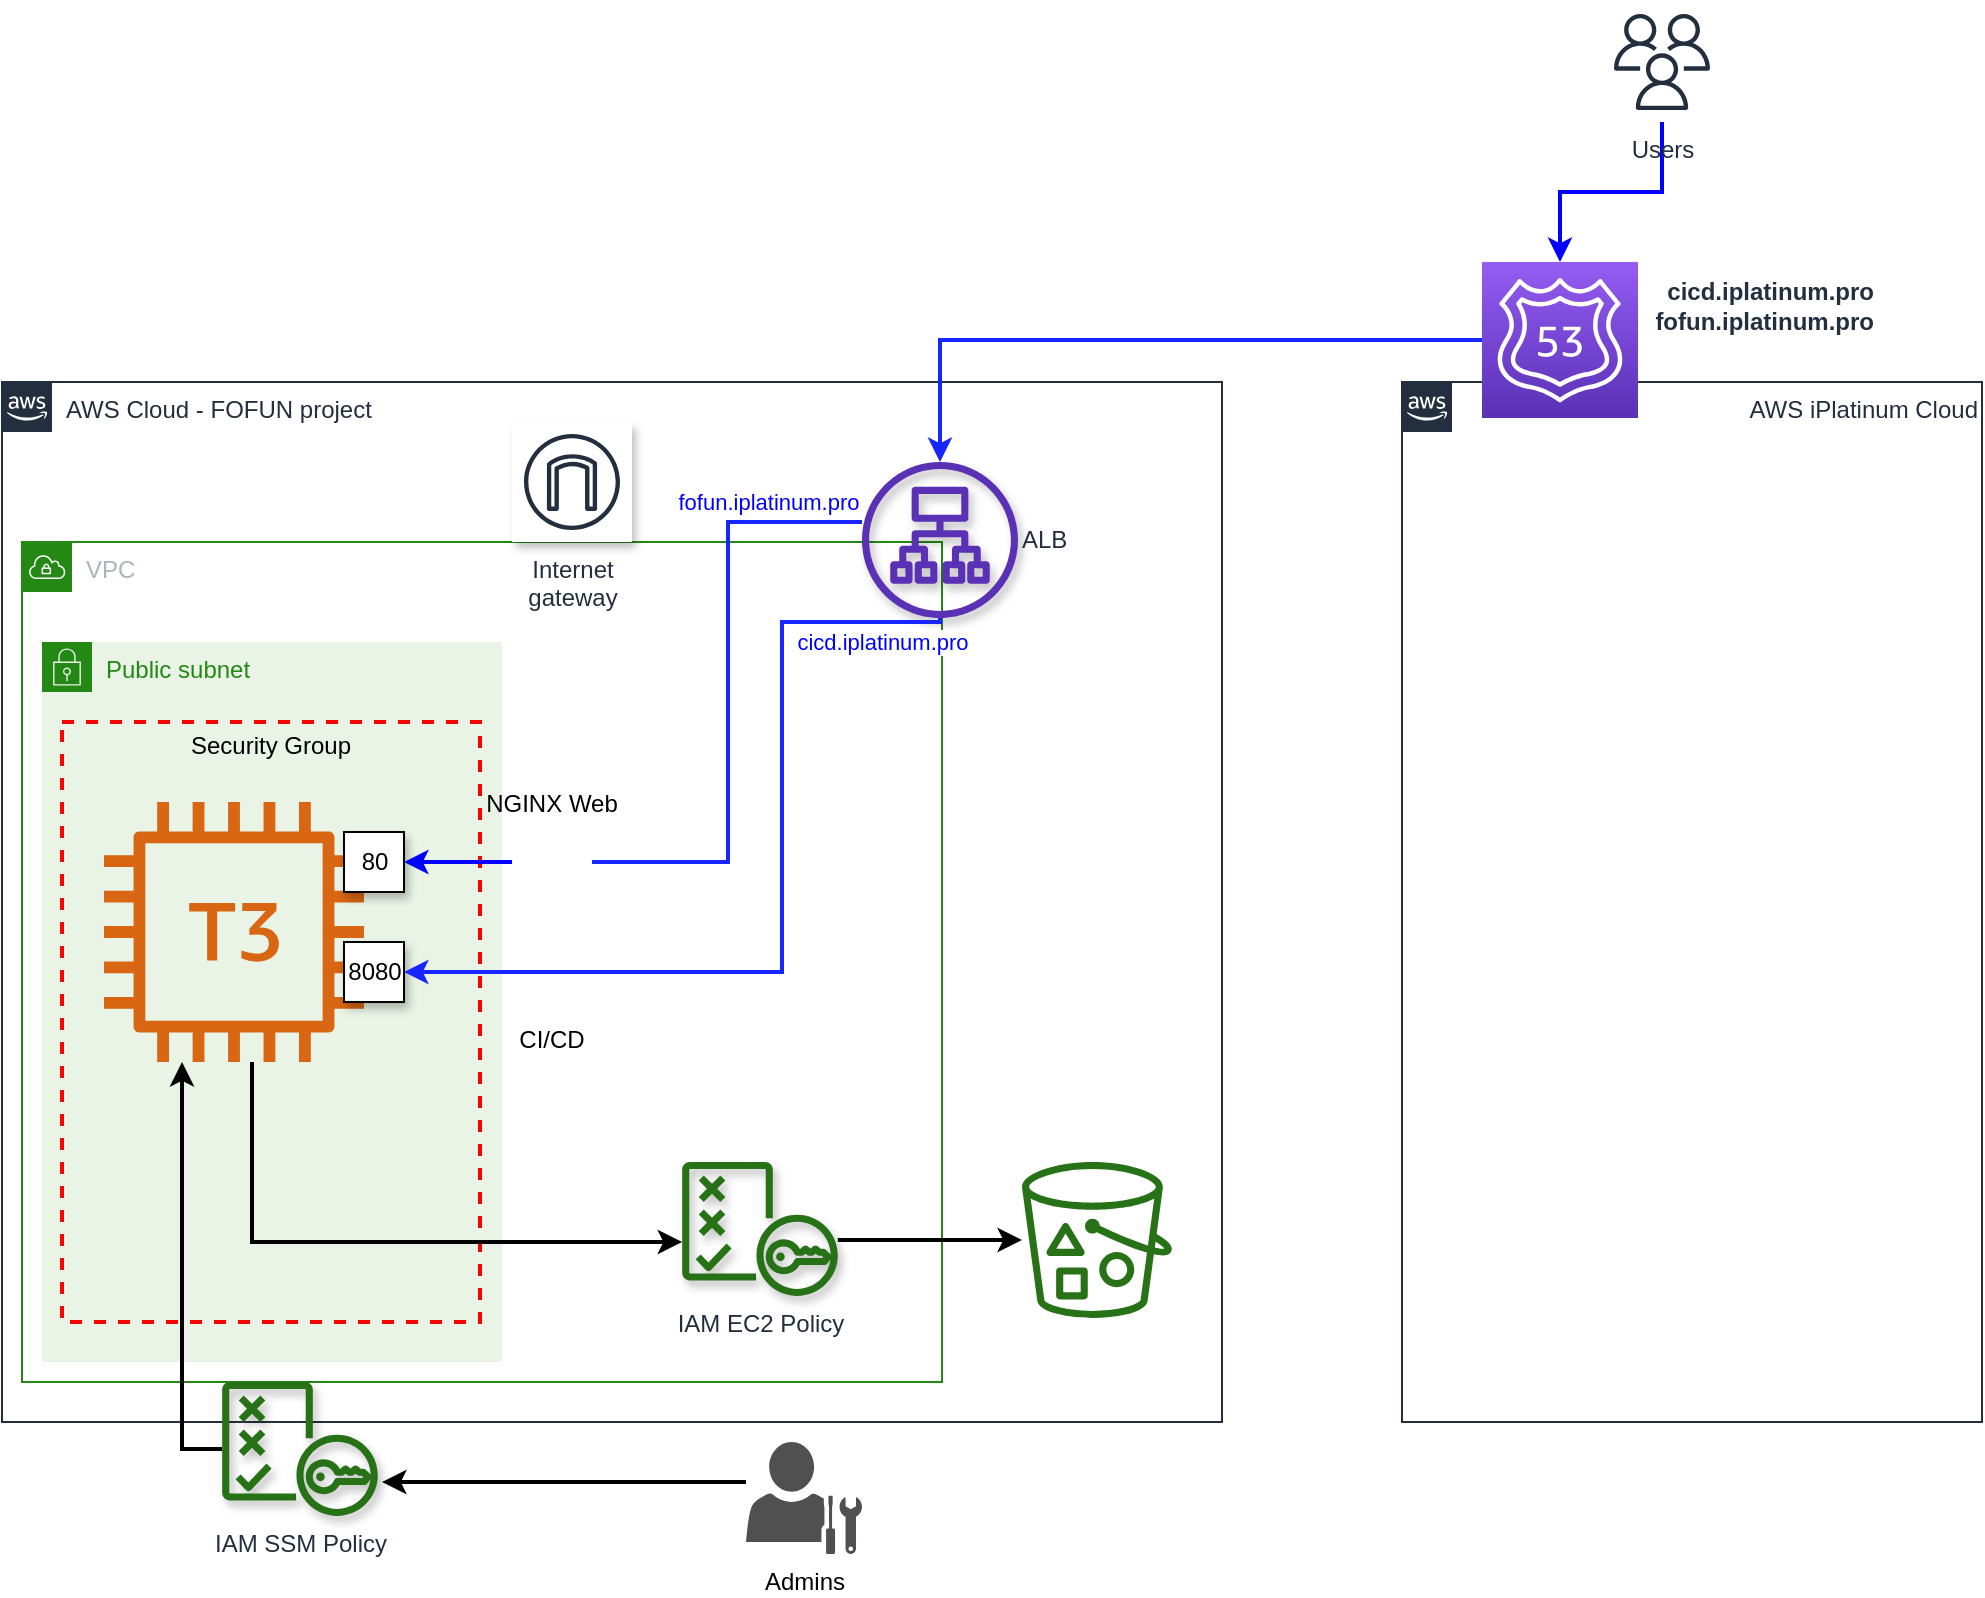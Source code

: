 <mxfile version="14.7.4" type="embed"><diagram id="Ht1M8jgEwFfnCIfOTk4-" name="Page-1"><mxGraphModel dx="759" dy="570" grid="1" gridSize="10" guides="1" tooltips="1" connect="1" arrows="1" fold="1" page="1" pageScale="1" pageWidth="1169" pageHeight="827" math="0" shadow="0"><root><mxCell id="0"/><mxCell id="1" parent="0"/><mxCell id="xWCxUpjYTB-KlPfz22A8-2" value="AWS Cloud - FOFUN project" style="points=[[0,0],[0.25,0],[0.5,0],[0.75,0],[1,0],[1,0.25],[1,0.5],[1,0.75],[1,1],[0.75,1],[0.5,1],[0.25,1],[0,1],[0,0.75],[0,0.5],[0,0.25]];outlineConnect=0;gradientColor=none;html=1;whiteSpace=wrap;fontSize=12;fontStyle=0;shape=mxgraph.aws4.group;grIcon=mxgraph.aws4.group_aws_cloud_alt;strokeColor=#232F3E;fillColor=none;verticalAlign=top;align=left;spacingLeft=30;fontColor=#232F3E;dashed=0;" parent="1" vertex="1"><mxGeometry x="50" y="210" width="610" height="520" as="geometry"/></mxCell><mxCell id="xWCxUpjYTB-KlPfz22A8-3" value="VPC" style="points=[[0,0],[0.25,0],[0.5,0],[0.75,0],[1,0],[1,0.25],[1,0.5],[1,0.75],[1,1],[0.75,1],[0.5,1],[0.25,1],[0,1],[0,0.75],[0,0.5],[0,0.25]];outlineConnect=0;gradientColor=none;html=1;whiteSpace=wrap;fontSize=12;fontStyle=0;shape=mxgraph.aws4.group;grIcon=mxgraph.aws4.group_vpc;strokeColor=#248814;fillColor=none;verticalAlign=top;align=left;spacingLeft=30;fontColor=#AAB7B8;dashed=0;" parent="1" vertex="1"><mxGeometry x="60" y="290" width="460" height="420" as="geometry"/></mxCell><mxCell id="xWCxUpjYTB-KlPfz22A8-4" value="AWS iPlatinum Cloud" style="points=[[0,0],[0.25,0],[0.5,0],[0.75,0],[1,0],[1,0.25],[1,0.5],[1,0.75],[1,1],[0.75,1],[0.5,1],[0.25,1],[0,1],[0,0.75],[0,0.5],[0,0.25]];outlineConnect=0;gradientColor=none;html=1;whiteSpace=wrap;fontSize=12;fontStyle=0;shape=mxgraph.aws4.group;grIcon=mxgraph.aws4.group_aws_cloud_alt;strokeColor=#232F3E;fillColor=none;verticalAlign=top;align=right;spacingLeft=30;fontColor=#232F3E;dashed=0;" parent="1" vertex="1"><mxGeometry x="750" y="210" width="290" height="520" as="geometry"/></mxCell><mxCell id="xWCxUpjYTB-KlPfz22A8-5" value="" style="outlineConnect=0;fontColor=#232F3E;gradientColor=none;fillColor=#277116;strokeColor=none;dashed=0;verticalLabelPosition=bottom;verticalAlign=top;align=center;html=1;fontSize=12;fontStyle=0;aspect=fixed;pointerEvents=1;shape=mxgraph.aws4.bucket_with_objects;" parent="1" vertex="1"><mxGeometry x="560" y="600" width="75" height="78" as="geometry"/></mxCell><mxCell id="xWCxUpjYTB-KlPfz22A8-15" style="rounded=0;orthogonalLoop=1;jettySize=auto;html=1;exitX=0;exitY=0.5;exitDx=0;exitDy=0;exitPerimeter=0;strokeColor=#1726FF;strokeWidth=2;edgeStyle=orthogonalEdgeStyle;" parent="1" source="xWCxUpjYTB-KlPfz22A8-6" target="xWCxUpjYTB-KlPfz22A8-7" edge="1"><mxGeometry relative="1" as="geometry"><Array as="points"><mxPoint x="519" y="189"/></Array></mxGeometry></mxCell><mxCell id="xWCxUpjYTB-KlPfz22A8-6" value="&lt;b&gt;cicd.iplatinum.pro&lt;br&gt;fofun.iplatinum.pro&lt;/b&gt;" style="points=[[0,0,0],[0.25,0,0],[0.5,0,0],[0.75,0,0],[1,0,0],[0,1,0],[0.25,1,0],[0.5,1,0],[0.75,1,0],[1,1,0],[0,0.25,0],[0,0.5,0],[0,0.75,0],[1,0.25,0],[1,0.5,0],[1,0.75,0]];outlineConnect=0;fontColor=#232F3E;gradientColor=#945DF2;gradientDirection=north;fillColor=#5A30B5;strokeColor=#ffffff;dashed=0;verticalLabelPosition=middle;verticalAlign=middle;align=right;html=1;fontSize=12;fontStyle=0;aspect=fixed;shape=mxgraph.aws4.resourceIcon;resIcon=mxgraph.aws4.route_53;labelPosition=right;spacingBottom=34;spacingLeft=1;spacingRight=-41;" parent="1" vertex="1"><mxGeometry x="790" y="150" width="78" height="78" as="geometry"/></mxCell><mxCell id="xWCxUpjYTB-KlPfz22A8-7" value="ALB" style="outlineConnect=0;fontColor=#232F3E;gradientColor=none;fillColor=#5A30B5;dashed=0;verticalLabelPosition=middle;verticalAlign=middle;align=left;html=1;fontSize=12;fontStyle=0;aspect=fixed;pointerEvents=1;shape=mxgraph.aws4.application_load_balancer;strokeColor=none;shadow=1;sketch=0;comic=0;labelPosition=right;" parent="1" vertex="1"><mxGeometry x="480" y="250" width="78" height="78" as="geometry"/></mxCell><mxCell id="xWCxUpjYTB-KlPfz22A8-9" value="Public subnet" style="points=[[0,0],[0.25,0],[0.5,0],[0.75,0],[1,0],[1,0.25],[1,0.5],[1,0.75],[1,1],[0.75,1],[0.5,1],[0.25,1],[0,1],[0,0.75],[0,0.5],[0,0.25]];outlineConnect=0;gradientColor=none;html=1;whiteSpace=wrap;fontSize=12;fontStyle=0;shape=mxgraph.aws4.group;grIcon=mxgraph.aws4.group_security_group;grStroke=0;strokeColor=#248814;fillColor=#E9F3E6;verticalAlign=top;align=left;spacingLeft=30;fontColor=#248814;dashed=0;" parent="1" vertex="1"><mxGeometry x="70" y="340" width="230" height="360" as="geometry"/></mxCell><mxCell id="xWCxUpjYTB-KlPfz22A8-12" style="edgeStyle=orthogonalEdgeStyle;rounded=0;orthogonalLoop=1;jettySize=auto;html=1;strokeColor=#0000FF;strokeWidth=2;" parent="1" source="xWCxUpjYTB-KlPfz22A8-11" target="xWCxUpjYTB-KlPfz22A8-6" edge="1"><mxGeometry relative="1" as="geometry"/></mxCell><mxCell id="xWCxUpjYTB-KlPfz22A8-11" value="Users" style="outlineConnect=0;fontColor=#232F3E;gradientColor=none;strokeColor=#232F3E;fillColor=#ffffff;dashed=0;verticalLabelPosition=bottom;verticalAlign=top;align=center;html=1;fontSize=12;fontStyle=0;aspect=fixed;shape=mxgraph.aws4.resourceIcon;resIcon=mxgraph.aws4.users;" parent="1" vertex="1"><mxGeometry x="850" y="20" width="60" height="60" as="geometry"/></mxCell><mxCell id="xWCxUpjYTB-KlPfz22A8-13" value="Security Group" style="fontStyle=0;verticalAlign=top;align=center;spacingTop=-2;fillColor=none;rounded=0;whiteSpace=wrap;html=1;strokeColor=#FF0000;strokeWidth=2;dashed=1;container=1;collapsible=0;expand=0;recursiveResize=0;" parent="1" vertex="1"><mxGeometry x="80" y="380" width="209" height="300" as="geometry"/></mxCell><mxCell id="xWCxUpjYTB-KlPfz22A8-14" value="" style="outlineConnect=0;fontColor=#232F3E;gradientColor=none;fillColor=#D86613;strokeColor=none;dashed=0;verticalLabelPosition=bottom;verticalAlign=top;align=center;html=1;fontSize=12;fontStyle=0;aspect=fixed;pointerEvents=1;shape=mxgraph.aws4.t3_instance;" parent="xWCxUpjYTB-KlPfz22A8-13" vertex="1"><mxGeometry x="21" y="40" width="130" height="130" as="geometry"/></mxCell><mxCell id="xWCxUpjYTB-KlPfz22A8-16" value="80" style="html=1;rounded=0;shadow=1;comic=0;sketch=0;strokeColor=#000000;fillColor=#ffffff;gradientColor=#ffffff;align=center;" parent="xWCxUpjYTB-KlPfz22A8-13" vertex="1"><mxGeometry x="141" y="55" width="30" height="30" as="geometry"/></mxCell><mxCell id="xWCxUpjYTB-KlPfz22A8-19" value="8080" style="html=1;rounded=0;shadow=1;comic=0;sketch=0;strokeColor=#000000;fillColor=#ffffff;gradientColor=#ffffff;align=center;" parent="xWCxUpjYTB-KlPfz22A8-13" vertex="1"><mxGeometry x="141" y="110" width="30" height="30" as="geometry"/></mxCell><mxCell id="xWCxUpjYTB-KlPfz22A8-23" style="rounded=0;orthogonalLoop=1;jettySize=auto;html=1;entryX=1;entryY=0.5;entryDx=0;entryDy=0;strokeColor=#1726FF;strokeWidth=2;edgeStyle=orthogonalEdgeStyle;" parent="1" source="xWCxUpjYTB-KlPfz22A8-7" target="xWCxUpjYTB-KlPfz22A8-19" edge="1"><mxGeometry relative="1" as="geometry"><Array as="points"><mxPoint x="519" y="330"/><mxPoint x="440" y="330"/><mxPoint x="440" y="505"/></Array></mxGeometry></mxCell><mxCell id="xWCxUpjYTB-KlPfz22A8-40" value="cicd.iplatinum.pro" style="edgeLabel;html=1;align=center;verticalAlign=middle;resizable=0;points=[];fontColor=#0000FF;" parent="xWCxUpjYTB-KlPfz22A8-23" vertex="1" connectable="0"><mxGeometry x="-0.519" y="-1" relative="1" as="geometry"><mxPoint x="51" y="-16" as="offset"/></mxGeometry></mxCell><mxCell id="xWCxUpjYTB-KlPfz22A8-29" style="edgeStyle=orthogonalEdgeStyle;rounded=0;orthogonalLoop=1;jettySize=auto;html=1;strokeColor=#000000;strokeWidth=2;" parent="1" source="xWCxUpjYTB-KlPfz22A8-26" target="xWCxUpjYTB-KlPfz22A8-5" edge="1"><mxGeometry relative="1" as="geometry"><Array as="points"><mxPoint x="490" y="639"/><mxPoint x="490" y="639"/></Array></mxGeometry></mxCell><mxCell id="xWCxUpjYTB-KlPfz22A8-26" value="IAM EC2 Policy" style="outlineConnect=0;fontColor=#232F3E;gradientColor=none;fillColor=#277116;strokeColor=none;dashed=0;verticalLabelPosition=bottom;verticalAlign=top;align=center;html=1;fontSize=12;fontStyle=0;aspect=fixed;pointerEvents=1;shape=mxgraph.aws4.policy;shadow=1;comic=0;sketch=0;" parent="1" vertex="1"><mxGeometry x="390" y="600" width="78" height="67" as="geometry"/></mxCell><mxCell id="xWCxUpjYTB-KlPfz22A8-28" style="edgeStyle=orthogonalEdgeStyle;rounded=0;orthogonalLoop=1;jettySize=auto;html=1;strokeColor=#000000;strokeWidth=2;" parent="1" source="xWCxUpjYTB-KlPfz22A8-14" target="xWCxUpjYTB-KlPfz22A8-26" edge="1"><mxGeometry relative="1" as="geometry"><Array as="points"><mxPoint x="175" y="640"/></Array></mxGeometry></mxCell><mxCell id="xWCxUpjYTB-KlPfz22A8-32" style="edgeStyle=orthogonalEdgeStyle;rounded=0;orthogonalLoop=1;jettySize=auto;html=1;strokeColor=#000000;strokeWidth=2;" parent="1" source="xWCxUpjYTB-KlPfz22A8-30" edge="1"><mxGeometry relative="1" as="geometry"><mxPoint x="240" y="760" as="targetPoint"/><Array as="points"><mxPoint x="370" y="760"/><mxPoint x="370" y="760"/></Array></mxGeometry></mxCell><mxCell id="xWCxUpjYTB-KlPfz22A8-30" value="Admins" style="pointerEvents=1;shadow=0;dashed=0;html=1;strokeColor=none;fillColor=#505050;labelPosition=center;verticalLabelPosition=bottom;verticalAlign=top;outlineConnect=0;align=center;shape=mxgraph.office.users.administrator;comic=0;sketch=0;" parent="1" vertex="1"><mxGeometry x="422" y="740" width="58" height="56" as="geometry"/></mxCell><mxCell id="xWCxUpjYTB-KlPfz22A8-33" style="edgeStyle=orthogonalEdgeStyle;rounded=0;orthogonalLoop=1;jettySize=auto;html=1;strokeColor=#000000;strokeWidth=2;" parent="1" source="xWCxUpjYTB-KlPfz22A8-31" target="xWCxUpjYTB-KlPfz22A8-14" edge="1"><mxGeometry relative="1" as="geometry"><Array as="points"><mxPoint x="140" y="744"/></Array></mxGeometry></mxCell><mxCell id="xWCxUpjYTB-KlPfz22A8-31" value="IAM SSM Policy" style="outlineConnect=0;fontColor=#232F3E;gradientColor=none;fillColor=#277116;strokeColor=none;dashed=0;verticalLabelPosition=bottom;verticalAlign=top;align=center;html=1;fontSize=12;fontStyle=0;aspect=fixed;pointerEvents=1;shape=mxgraph.aws4.policy;shadow=1;comic=0;sketch=0;" parent="1" vertex="1"><mxGeometry x="160" y="710" width="78" height="67" as="geometry"/></mxCell><mxCell id="xWCxUpjYTB-KlPfz22A8-34" value="Internet&#10;gateway" style="outlineConnect=0;fontColor=#232F3E;gradientColor=none;strokeColor=#232F3E;fillColor=#ffffff;dashed=0;verticalLabelPosition=bottom;verticalAlign=top;align=center;html=1;fontSize=12;fontStyle=0;aspect=fixed;shape=mxgraph.aws4.resourceIcon;resIcon=mxgraph.aws4.internet_gateway;shadow=1;comic=0;sketch=0;" parent="1" vertex="1"><mxGeometry x="305" y="230" width="60" height="60" as="geometry"/></mxCell><mxCell id="xWCxUpjYTB-KlPfz22A8-37" value="CI/CD" style="shape=image;verticalLabelPosition=bottom;labelBackgroundColor=none;verticalAlign=top;aspect=fixed;imageAspect=0;image=https://cdn.iconscout.com/icon/free/png-512/jenkins-5-569553.png;" parent="1" vertex="1"><mxGeometry x="300" y="475" width="50" height="50" as="geometry"/></mxCell><mxCell id="xWCxUpjYTB-KlPfz22A8-39" style="edgeStyle=orthogonalEdgeStyle;rounded=0;orthogonalLoop=1;jettySize=auto;html=1;entryX=1;entryY=0.5;entryDx=0;entryDy=0;strokeWidth=2;strokeColor=#0000FF;" parent="1" source="xWCxUpjYTB-KlPfz22A8-25" target="xWCxUpjYTB-KlPfz22A8-16" edge="1"><mxGeometry relative="1" as="geometry"/></mxCell><mxCell id="xWCxUpjYTB-KlPfz22A8-25" value="NGINX Web" style="shape=image;verticalLabelPosition=top;labelBackgroundColor=none;verticalAlign=bottom;aspect=fixed;imageAspect=0;image=https://cdn1.iconfinder.com/data/icons/programing-development-8/24/nginx_logo-128.png;labelPosition=center;align=center;" parent="1" vertex="1"><mxGeometry x="305" y="430" width="40" height="40" as="geometry"/></mxCell><mxCell id="xWCxUpjYTB-KlPfz22A8-38" value="" style="edgeStyle=orthogonalEdgeStyle;rounded=0;orthogonalLoop=1;jettySize=auto;html=1;entryX=1;entryY=0.5;entryDx=0;entryDy=0;strokeColor=#1726FF;strokeWidth=2;endArrow=none;" parent="1" source="xWCxUpjYTB-KlPfz22A8-7" target="xWCxUpjYTB-KlPfz22A8-25" edge="1"><mxGeometry relative="1" as="geometry"><mxPoint x="480.001" y="300" as="sourcePoint"/><mxPoint x="260" y="455" as="targetPoint"/><Array as="points"><mxPoint x="413" y="280"/><mxPoint x="413" y="450"/></Array></mxGeometry></mxCell><mxCell id="xWCxUpjYTB-KlPfz22A8-41" value="fofun.iplatinum.pro" style="edgeLabel;html=1;align=center;verticalAlign=middle;resizable=0;points=[];fontColor=#0000FF;" parent="xWCxUpjYTB-KlPfz22A8-38" vertex="1" connectable="0"><mxGeometry x="-0.692" y="1" relative="1" as="geometry"><mxPoint y="-11" as="offset"/></mxGeometry></mxCell></root></mxGraphModel></diagram></mxfile>
